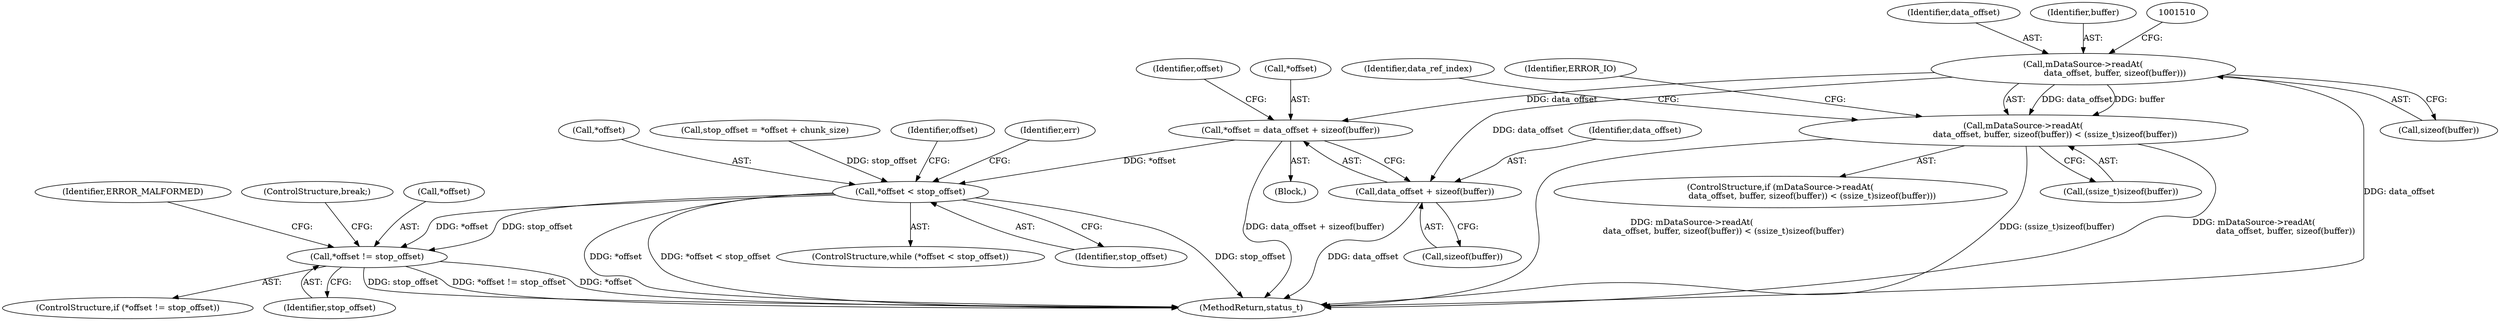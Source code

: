 digraph "0_Android_2674a7218eaa3c87f2ee26d26da5b9170e10f859@API" {
"1001504" [label="(Call,mDataSource->readAt(\n                        data_offset, buffer, sizeof(buffer)))"];
"1001503" [label="(Call,mDataSource->readAt(\n                        data_offset, buffer, sizeof(buffer)) < (ssize_t)sizeof(buffer))"];
"1001588" [label="(Call,*offset = data_offset + sizeof(buffer))"];
"1001596" [label="(Call,*offset < stop_offset)"];
"1001617" [label="(Call,*offset != stop_offset)"];
"1001591" [label="(Call,data_offset + sizeof(buffer))"];
"1001598" [label="(Identifier,offset)"];
"1001515" [label="(Identifier,ERROR_IO)"];
"1001603" [label="(Identifier,err)"];
"1001490" [label="(Block,)"];
"1001504" [label="(Call,mDataSource->readAt(\n                        data_offset, buffer, sizeof(buffer)))"];
"1002927" [label="(MethodReturn,status_t)"];
"1001593" [label="(Call,sizeof(buffer))"];
"1001502" [label="(ControlStructure,if (mDataSource->readAt(\n                        data_offset, buffer, sizeof(buffer)) < (ssize_t)sizeof(buffer)))"];
"1001616" [label="(ControlStructure,if (*offset != stop_offset))"];
"1001507" [label="(Call,sizeof(buffer))"];
"1001589" [label="(Call,*offset)"];
"1001618" [label="(Call,*offset)"];
"1001623" [label="(Identifier,ERROR_MALFORMED)"];
"1001505" [label="(Identifier,data_offset)"];
"1001597" [label="(Call,*offset)"];
"1001624" [label="(ControlStructure,break;)"];
"1001582" [label="(Call,stop_offset = *offset + chunk_size)"];
"1001595" [label="(ControlStructure,while (*offset < stop_offset))"];
"1001518" [label="(Identifier,data_ref_index)"];
"1001617" [label="(Call,*offset != stop_offset)"];
"1001599" [label="(Identifier,stop_offset)"];
"1001506" [label="(Identifier,buffer)"];
"1001592" [label="(Identifier,data_offset)"];
"1001596" [label="(Call,*offset < stop_offset)"];
"1001619" [label="(Identifier,offset)"];
"1001588" [label="(Call,*offset = data_offset + sizeof(buffer))"];
"1001509" [label="(Call,(ssize_t)sizeof(buffer))"];
"1001620" [label="(Identifier,stop_offset)"];
"1001591" [label="(Call,data_offset + sizeof(buffer))"];
"1001503" [label="(Call,mDataSource->readAt(\n                        data_offset, buffer, sizeof(buffer)) < (ssize_t)sizeof(buffer))"];
"1001504" -> "1001503"  [label="AST: "];
"1001504" -> "1001507"  [label="CFG: "];
"1001505" -> "1001504"  [label="AST: "];
"1001506" -> "1001504"  [label="AST: "];
"1001507" -> "1001504"  [label="AST: "];
"1001510" -> "1001504"  [label="CFG: "];
"1001504" -> "1002927"  [label="DDG: data_offset"];
"1001504" -> "1001503"  [label="DDG: data_offset"];
"1001504" -> "1001503"  [label="DDG: buffer"];
"1001504" -> "1001588"  [label="DDG: data_offset"];
"1001504" -> "1001591"  [label="DDG: data_offset"];
"1001503" -> "1001502"  [label="AST: "];
"1001503" -> "1001509"  [label="CFG: "];
"1001509" -> "1001503"  [label="AST: "];
"1001515" -> "1001503"  [label="CFG: "];
"1001518" -> "1001503"  [label="CFG: "];
"1001503" -> "1002927"  [label="DDG: (ssize_t)sizeof(buffer)"];
"1001503" -> "1002927"  [label="DDG: mDataSource->readAt(\n                        data_offset, buffer, sizeof(buffer))"];
"1001503" -> "1002927"  [label="DDG: mDataSource->readAt(\n                        data_offset, buffer, sizeof(buffer)) < (ssize_t)sizeof(buffer)"];
"1001588" -> "1001490"  [label="AST: "];
"1001588" -> "1001591"  [label="CFG: "];
"1001589" -> "1001588"  [label="AST: "];
"1001591" -> "1001588"  [label="AST: "];
"1001598" -> "1001588"  [label="CFG: "];
"1001588" -> "1002927"  [label="DDG: data_offset + sizeof(buffer)"];
"1001588" -> "1001596"  [label="DDG: *offset"];
"1001596" -> "1001595"  [label="AST: "];
"1001596" -> "1001599"  [label="CFG: "];
"1001597" -> "1001596"  [label="AST: "];
"1001599" -> "1001596"  [label="AST: "];
"1001603" -> "1001596"  [label="CFG: "];
"1001619" -> "1001596"  [label="CFG: "];
"1001596" -> "1002927"  [label="DDG: stop_offset"];
"1001596" -> "1002927"  [label="DDG: *offset"];
"1001596" -> "1002927"  [label="DDG: *offset < stop_offset"];
"1001582" -> "1001596"  [label="DDG: stop_offset"];
"1001596" -> "1001617"  [label="DDG: *offset"];
"1001596" -> "1001617"  [label="DDG: stop_offset"];
"1001617" -> "1001616"  [label="AST: "];
"1001617" -> "1001620"  [label="CFG: "];
"1001618" -> "1001617"  [label="AST: "];
"1001620" -> "1001617"  [label="AST: "];
"1001623" -> "1001617"  [label="CFG: "];
"1001624" -> "1001617"  [label="CFG: "];
"1001617" -> "1002927"  [label="DDG: stop_offset"];
"1001617" -> "1002927"  [label="DDG: *offset != stop_offset"];
"1001617" -> "1002927"  [label="DDG: *offset"];
"1001591" -> "1001593"  [label="CFG: "];
"1001592" -> "1001591"  [label="AST: "];
"1001593" -> "1001591"  [label="AST: "];
"1001591" -> "1002927"  [label="DDG: data_offset"];
}
